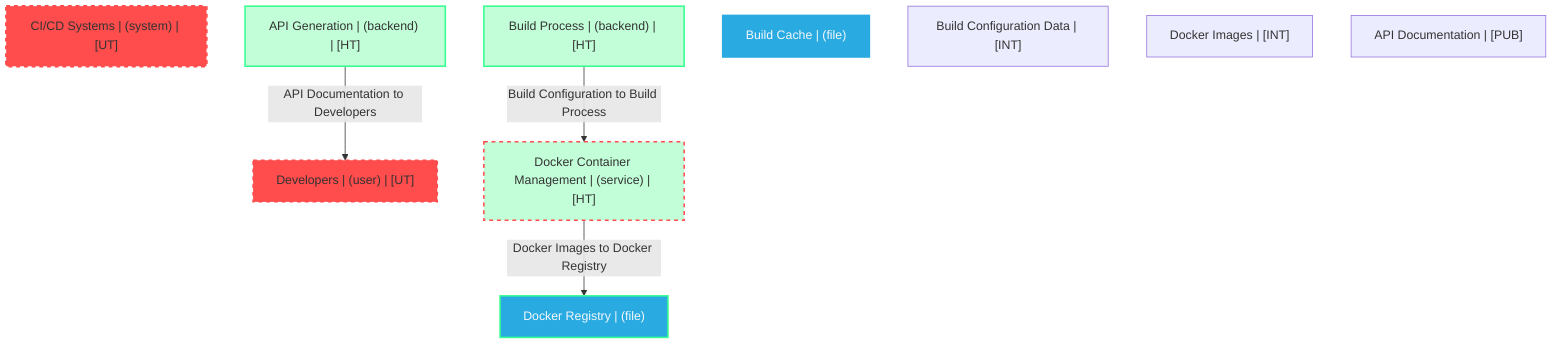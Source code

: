 graph TB
  node_01F8F8F8F8F8F8F8F8F8F8F901["Developers | (user) | [UT]"]:::untrusted
  node_01F8F8F8F8F8F8F8F8F8F8F902["CI/CD Systems | (system) | [UT]"]:::untrusted
  node_01F8F8F8F8F8F8F8F8F8F8F8FC["Build Process | (backend) | [HT]"]:::highTrust
  node_01F8F8F8F8F8F8F8F8F8F8F8FD["Docker Container Management | (service) | [HT]"]:::highTrust
  node_01F8F8F8F8F8F8F8F8F8F8F8FE["API Generation | (backend) | [HT]"]:::highTrust
  node_01F8F8F8F8F8F8F8F8F8F8F8FF["Build Cache | (file)"]:::dataStore
  node_01F8F8F8F8F8F8F8F8F8F8F900["Docker Registry | (file)"]:::dataStore
  node_01F8F8F8F8F8F8F8F8F8F8F8F9["Build Configuration Data | [INT]"]:::dataAsset,internal
  node_01F8F8F8F8F8F8F8F8F8F8F8FA["Docker Images | [INT]"]:::dataAsset,internal
  node_01F8F8F8F8F8F8F8F8F8F8F8FB["API Documentation | [PUB]"]:::dataAsset,public

  node_01F8F8F8F8F8F8F8F8F8F8F8FC -->|Build Configuration to Build Process| node_01F8F8F8F8F8F8F8F8F8F8F8FD:::unencryptedFlow
  node_01F8F8F8F8F8F8F8F8F8F8F8FD -->|Docker Images to Docker Registry| node_01F8F8F8F8F8F8F8F8F8F8F900:::encryptedFlow
  node_01F8F8F8F8F8F8F8F8F8F8F8FE -->|API Documentation to Developers| node_01F8F8F8F8F8F8F8F8F8F8F901:::unencryptedFlow

  classDef externalEntity fill:#FF4C4C,stroke:#FF4C4C,stroke-width:2px,color:#F5F7FA
  classDef process fill:#36FF8F,stroke:#36FF8F,stroke-width:2px,color:#0B0D17
  classDef dataStore fill:#29ABE2,stroke:#29ABE2,stroke-width:2px,color:#F5F7FA
  classDef dataAsset fill:#A259FF,stroke:#c3a4ff,stroke-width:2px,color:#F5F7FA
  classDef untrusted fill:#FF4C4C,stroke:#FF4C4C,stroke-width:3px,stroke-dasharray:5 5
  classDef lowTrust fill:#f77c63,stroke:#f77c63,stroke-width:2px,stroke-dasharray:3 3
  classDef mediumTrust fill:#FFD300,stroke:#FFD300,stroke-width:2px
  classDef highTrust fill:#C2FFD8,stroke:#36FF8F,stroke-width:2px
  classDef veryHighTrust fill:#36FF8F,stroke:#36FF8F,stroke-width:3px
  classDef public fill:#C2FFD8,stroke:#36FF8F,stroke-width:1px
  classDef internal fill:#FFF2B3,stroke:#FFD300,stroke-width:1px
  classDef confidential fill:#FFB3B3,stroke:#FF4C4C,stroke-width:2px
  classDef restricted fill:#FF4C4C,stroke:#FF4C4C,stroke-width:3px
  classDef pii fill:#ffa1ad,stroke:#A259FF,stroke-width:2px
  classDef pci fill:#FF4C4C,stroke:#FF4C4C,stroke-width:3px
  classDef phi fill:#ffa1ad,stroke:#A259FF,stroke-width:3px
  classDef encryptedFlow stroke:#36FF8F,stroke-width:2px
  classDef unencryptedFlow stroke:#FF4C4C,stroke-width:2px,stroke-dasharray:5 5
  classDef authenticatedFlow stroke:#29ABE2,stroke-width:2px
  classDef trustBoundary fill:transparent,stroke:#2E3440,stroke-width:3px,stroke-dasharray:10 5
